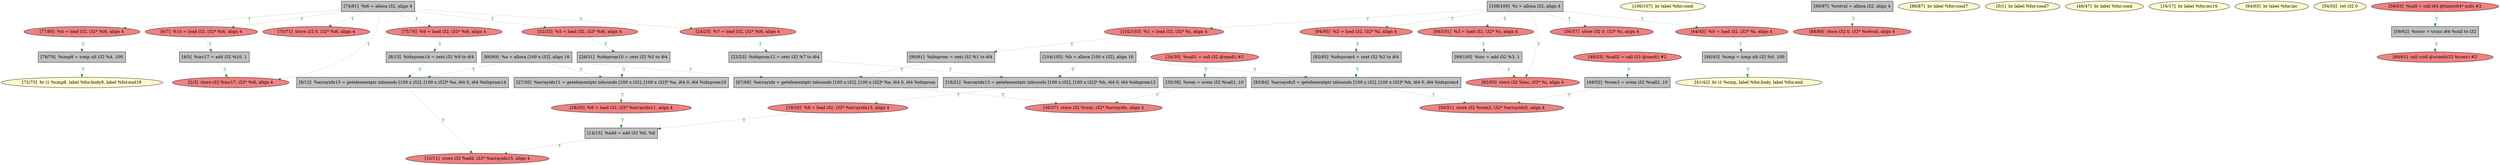 
digraph G {


node108 [fillcolor=lightcoral,label="[77/80]  %4 = load i32, i32* %i6, align 4",shape=ellipse,style=filled ]
node106 [fillcolor=lemonchiffon,label="[106/107]  br label %for.cond",shape=ellipse,style=filled ]
node105 [fillcolor=grey,label="[99/100]  %inc = add i32 %3, 1",shape=rectangle,style=filled ]
node103 [fillcolor=lightcoral,label="[102/103]  %1 = load i32, i32* %i, align 4",shape=ellipse,style=filled ]
node101 [fillcolor=grey,label="[96/97]  %retval = alloca i32, align 4",shape=rectangle,style=filled ]
node100 [fillcolor=lightcoral,label="[94/95]  %2 = load i32, i32* %i, align 4",shape=ellipse,style=filled ]
node99 [fillcolor=lightcoral,label="[92/93]  store i32 %inc, i32* %i, align 4",shape=ellipse,style=filled ]
node94 [fillcolor=grey,label="[90/91]  %idxprom = zext i32 %1 to i64",shape=rectangle,style=filled ]
node92 [fillcolor=lemonchiffon,label="[86/87]  br label %for.cond7",shape=ellipse,style=filled ]
node107 [fillcolor=grey,label="[108/109]  %i = alloca i32, align 4",shape=rectangle,style=filled ]
node97 [fillcolor=grey,label="[49/52]  %rem3 = urem i32 %call2, 10",shape=rectangle,style=filled ]
node91 [fillcolor=lightcoral,label="[75/76]  %9 = load i32, i32* %i6, align 4",shape=ellipse,style=filled ]
node102 [fillcolor=lightcoral,label="[98/101]  %3 = load i32, i32* %i, align 4",shape=ellipse,style=filled ]
node70 [fillcolor=grey,label="[40/43]  %cmp = icmp ult i32 %0, 100",shape=rectangle,style=filled ]
node82 [fillcolor=grey,label="[66/69]  %a = alloca [100 x i32], align 16",shape=rectangle,style=filled ]
node96 [fillcolor=lightcoral,label="[36/37]  store i32 %rem, i32* %arrayidx, align 4",shape=ellipse,style=filled ]
node67 [fillcolor=lightcoral,label="[32/33]  %5 = load i32, i32* %i6, align 4",shape=ellipse,style=filled ]
node66 [fillcolor=lightcoral,label="[19/20]  %8 = load i32, i32* %arrayidx13, align 4",shape=ellipse,style=filled ]
node55 [fillcolor=lemonchiffon,label="[0/1]  br label %for.cond7",shape=ellipse,style=filled ]
node95 [fillcolor=grey,label="[67/68]  %arrayidx = getelementptr inbounds [100 x i32], [100 x i32]* %a, i64 0, i64 %idxprom",shape=rectangle,style=filled ]
node65 [fillcolor=grey,label="[26/31]  %idxprom10 = zext i32 %5 to i64",shape=rectangle,style=filled ]
node62 [fillcolor=grey,label="[18/21]  %arrayidx13 = getelementptr inbounds [100 x i32], [100 x i32]* %b, i64 0, i64 %idxprom12",shape=rectangle,style=filled ]
node68 [fillcolor=lightcoral,label="[34/39]  %call1 = call i32 @rand() #2",shape=ellipse,style=filled ]
node64 [fillcolor=lightcoral,label="[24/25]  %7 = load i32, i32* %i6, align 4",shape=ellipse,style=filled ]
node73 [fillcolor=lightcoral,label="[48/53]  %call2 = call i32 @rand() #2",shape=ellipse,style=filled ]
node63 [fillcolor=grey,label="[22/23]  %idxprom12 = zext i32 %7 to i64",shape=rectangle,style=filled ]
node72 [fillcolor=lemonchiffon,label="[46/47]  br label %for.cond",shape=ellipse,style=filled ]
node61 [fillcolor=lemonchiffon,label="[16/17]  br label %for.inc16",shape=ellipse,style=filled ]
node79 [fillcolor=grey,label="[35/38]  %rem = urem i32 %call1, 10",shape=rectangle,style=filled ]
node80 [fillcolor=lemonchiffon,label="[64/65]  br label %for.inc",shape=ellipse,style=filled ]
node57 [fillcolor=grey,label="[4/5]  %inc17 = add i32 %10, 1",shape=rectangle,style=filled ]
node104 [fillcolor=grey,label="[104/105]  %b = alloca [100 x i32], align 16",shape=rectangle,style=filled ]
node58 [fillcolor=lightcoral,label="[6/7]  %10 = load i32, i32* %i6, align 4",shape=ellipse,style=filled ]
node87 [fillcolor=grey,label="[74/81]  %i6 = alloca i32, align 4",shape=rectangle,style=filled ]
node59 [fillcolor=grey,label="[8/13]  %idxprom14 = zext i32 %9 to i64",shape=rectangle,style=filled ]
node98 [fillcolor=grey,label="[27/30]  %arrayidx11 = getelementptr inbounds [100 x i32], [100 x i32]* %a, i64 0, i64 %idxprom10",shape=rectangle,style=filled ]
node77 [fillcolor=lightcoral,label="[56/57]  store i32 0, i32* %i, align 4",shape=ellipse,style=filled ]
node60 [fillcolor=grey,label="[14/15]  %add = add i32 %6, %8",shape=rectangle,style=filled ]
node71 [fillcolor=lightcoral,label="[44/45]  %0 = load i32, i32* %i, align 4",shape=ellipse,style=filled ]
node109 [fillcolor=grey,label="[78/79]  %cmp8 = icmp ult i32 %4, 100",shape=rectangle,style=filled ]
node74 [fillcolor=lightcoral,label="[50/51]  store i32 %rem3, i32* %arrayidx5, align 4",shape=ellipse,style=filled ]
node90 [fillcolor=grey,label="[83/84]  %arrayidx5 = getelementptr inbounds [100 x i32], [100 x i32]* %b, i64 0, i64 %idxprom4",shape=rectangle,style=filled ]
node86 [fillcolor=grey,label="[9/12]  %arrayidx15 = getelementptr inbounds [100 x i32], [100 x i32]* %a, i64 0, i64 %idxprom14",shape=rectangle,style=filled ]
node75 [fillcolor=lemonchiffon,label="[54/55]  ret i32 0",shape=ellipse,style=filled ]
node56 [fillcolor=lightcoral,label="[2/3]  store i32 %inc17, i32* %i6, align 4",shape=ellipse,style=filled ]
node76 [fillcolor=lightcoral,label="[10/11]  store i32 %add, i32* %arrayidx15, align 4",shape=ellipse,style=filled ]
node78 [fillcolor=lightcoral,label="[58/63]  %call = call i64 @time(i64* null) #2",shape=ellipse,style=filled ]
node69 [fillcolor=lightcoral,label="[28/29]  %6 = load i32, i32* %arrayidx11, align 4",shape=ellipse,style=filled ]
node81 [fillcolor=lightcoral,label="[60/61]  call void @srand(i32 %conv) #2",shape=ellipse,style=filled ]
node84 [fillcolor=lightcoral,label="[70/71]  store i32 0, i32* %i6, align 4",shape=ellipse,style=filled ]
node83 [fillcolor=lemonchiffon,label="[41/42]  br i1 %cmp, label %for.body, label %for.end",shape=ellipse,style=filled ]
node85 [fillcolor=lemonchiffon,label="[72/73]  br i1 %cmp8, label %for.body9, label %for.end18",shape=ellipse,style=filled ]
node93 [fillcolor=lightcoral,label="[88/89]  store i32 0, i32* %retval, align 4",shape=ellipse,style=filled ]
node88 [fillcolor=grey,label="[82/85]  %idxprom4 = zext i32 %2 to i64",shape=rectangle,style=filled ]
node89 [fillcolor=grey,label="[59/62]  %conv = trunc i64 %call to i32",shape=rectangle,style=filled ]

node102->node105 [style=dotted,color=forestgreen,label="T",fontcolor=forestgreen ]
node58->node57 [style=dotted,color=forestgreen,label="T",fontcolor=forestgreen ]
node90->node74 [style=dotted,color=forestgreen,label="T",fontcolor=forestgreen ]
node95->node96 [style=dotted,color=forestgreen,label="T",fontcolor=forestgreen ]
node82->node86 [style=dotted,color=forestgreen,label="T",fontcolor=forestgreen ]
node88->node90 [style=dotted,color=forestgreen,label="T",fontcolor=forestgreen ]
node94->node95 [style=dotted,color=forestgreen,label="T",fontcolor=forestgreen ]
node100->node88 [style=dotted,color=forestgreen,label="T",fontcolor=forestgreen ]
node68->node79 [style=dotted,color=forestgreen,label="T",fontcolor=forestgreen ]
node91->node59 [style=dotted,color=forestgreen,label="T",fontcolor=forestgreen ]
node71->node70 [style=dotted,color=forestgreen,label="T",fontcolor=forestgreen ]
node66->node60 [style=dotted,color=forestgreen,label="T",fontcolor=forestgreen ]
node97->node74 [style=dotted,color=forestgreen,label="T",fontcolor=forestgreen ]
node107->node77 [style=dotted,color=forestgreen,label="T",fontcolor=forestgreen ]
node87->node56 [style=dotted,color=forestgreen,label="T",fontcolor=forestgreen ]
node87->node58 [style=dotted,color=forestgreen,label="T",fontcolor=forestgreen ]
node73->node97 [style=dotted,color=forestgreen,label="T",fontcolor=forestgreen ]
node79->node96 [style=dotted,color=forestgreen,label="T",fontcolor=forestgreen ]
node109->node85 [style=dotted,color=forestgreen,label="T",fontcolor=forestgreen ]
node98->node69 [style=dotted,color=forestgreen,label="T",fontcolor=forestgreen ]
node107->node102 [style=dotted,color=forestgreen,label="T",fontcolor=forestgreen ]
node89->node81 [style=dotted,color=forestgreen,label="T",fontcolor=forestgreen ]
node70->node83 [style=dotted,color=forestgreen,label="T",fontcolor=forestgreen ]
node63->node62 [style=dotted,color=forestgreen,label="T",fontcolor=forestgreen ]
node65->node98 [style=dotted,color=forestgreen,label="T",fontcolor=forestgreen ]
node87->node64 [style=dotted,color=forestgreen,label="T",fontcolor=forestgreen ]
node57->node56 [style=dotted,color=forestgreen,label="T",fontcolor=forestgreen ]
node86->node76 [style=dotted,color=forestgreen,label="T",fontcolor=forestgreen ]
node59->node86 [style=dotted,color=forestgreen,label="T",fontcolor=forestgreen ]
node64->node63 [style=dotted,color=forestgreen,label="T",fontcolor=forestgreen ]
node107->node103 [style=dotted,color=forestgreen,label="T",fontcolor=forestgreen ]
node107->node100 [style=dotted,color=forestgreen,label="T",fontcolor=forestgreen ]
node82->node95 [style=dotted,color=forestgreen,label="T",fontcolor=forestgreen ]
node87->node91 [style=dotted,color=forestgreen,label="T",fontcolor=forestgreen ]
node103->node94 [style=dotted,color=forestgreen,label="T",fontcolor=forestgreen ]
node101->node93 [style=dotted,color=forestgreen,label="T",fontcolor=forestgreen ]
node60->node76 [style=dotted,color=forestgreen,label="T",fontcolor=forestgreen ]
node108->node109 [style=dotted,color=forestgreen,label="T",fontcolor=forestgreen ]
node87->node108 [style=dotted,color=forestgreen,label="T",fontcolor=forestgreen ]
node107->node71 [style=dotted,color=forestgreen,label="T",fontcolor=forestgreen ]
node107->node99 [style=dotted,color=forestgreen,label="T",fontcolor=forestgreen ]
node62->node66 [style=dotted,color=forestgreen,label="T",fontcolor=forestgreen ]
node82->node98 [style=dotted,color=forestgreen,label="T",fontcolor=forestgreen ]
node67->node65 [style=dotted,color=forestgreen,label="T",fontcolor=forestgreen ]
node104->node62 [style=dotted,color=forestgreen,label="T",fontcolor=forestgreen ]
node104->node90 [style=dotted,color=forestgreen,label="T",fontcolor=forestgreen ]
node69->node60 [style=dotted,color=forestgreen,label="T",fontcolor=forestgreen ]
node105->node99 [style=dotted,color=forestgreen,label="T",fontcolor=forestgreen ]
node87->node67 [style=dotted,color=forestgreen,label="T",fontcolor=forestgreen ]
node87->node84 [style=dotted,color=forestgreen,label="T",fontcolor=forestgreen ]
node78->node89 [style=dotted,color=forestgreen,label="T",fontcolor=forestgreen ]


}
